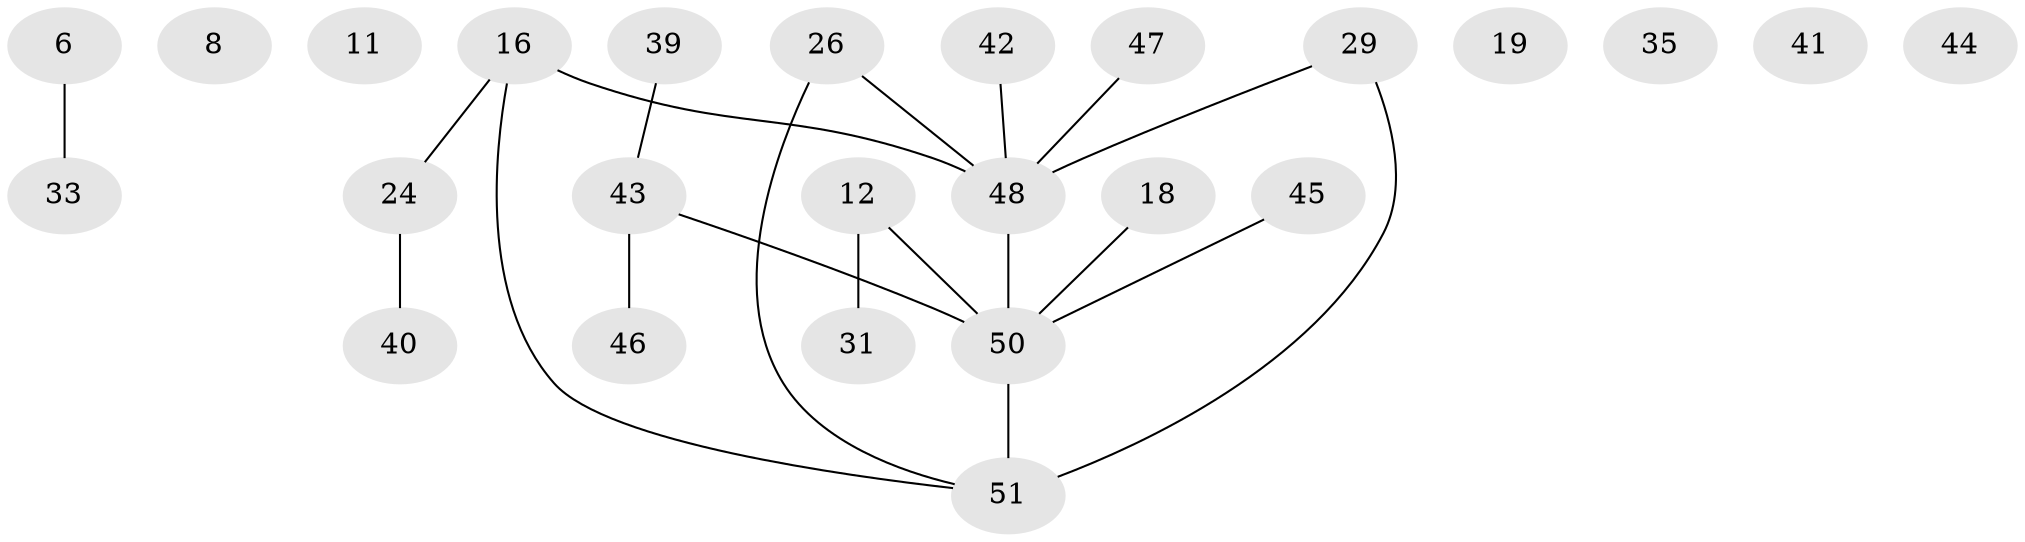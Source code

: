 // original degree distribution, {2: 0.23529411764705882, 3: 0.23529411764705882, 1: 0.2549019607843137, 4: 0.09803921568627451, 0: 0.11764705882352941, 5: 0.058823529411764705}
// Generated by graph-tools (version 1.1) at 2025/39/03/09/25 04:39:46]
// undirected, 25 vertices, 20 edges
graph export_dot {
graph [start="1"]
  node [color=gray90,style=filled];
  6;
  8;
  11;
  12;
  16;
  18;
  19;
  24;
  26;
  29 [super="+17"];
  31;
  33;
  35;
  39;
  40;
  41;
  42;
  43 [super="+30+36"];
  44;
  45;
  46;
  47;
  48 [super="+5+20+38+37"];
  50 [super="+9+10+49"];
  51 [super="+22"];
  6 -- 33;
  12 -- 31;
  12 -- 50;
  16 -- 24;
  16 -- 51;
  16 -- 48 [weight=2];
  18 -- 50;
  24 -- 40;
  26 -- 51;
  26 -- 48;
  29 -- 51;
  29 -- 48;
  39 -- 43;
  42 -- 48;
  43 -- 46;
  43 -- 50 [weight=2];
  45 -- 50 [weight=2];
  47 -- 48;
  48 -- 50 [weight=4];
  50 -- 51 [weight=3];
}
